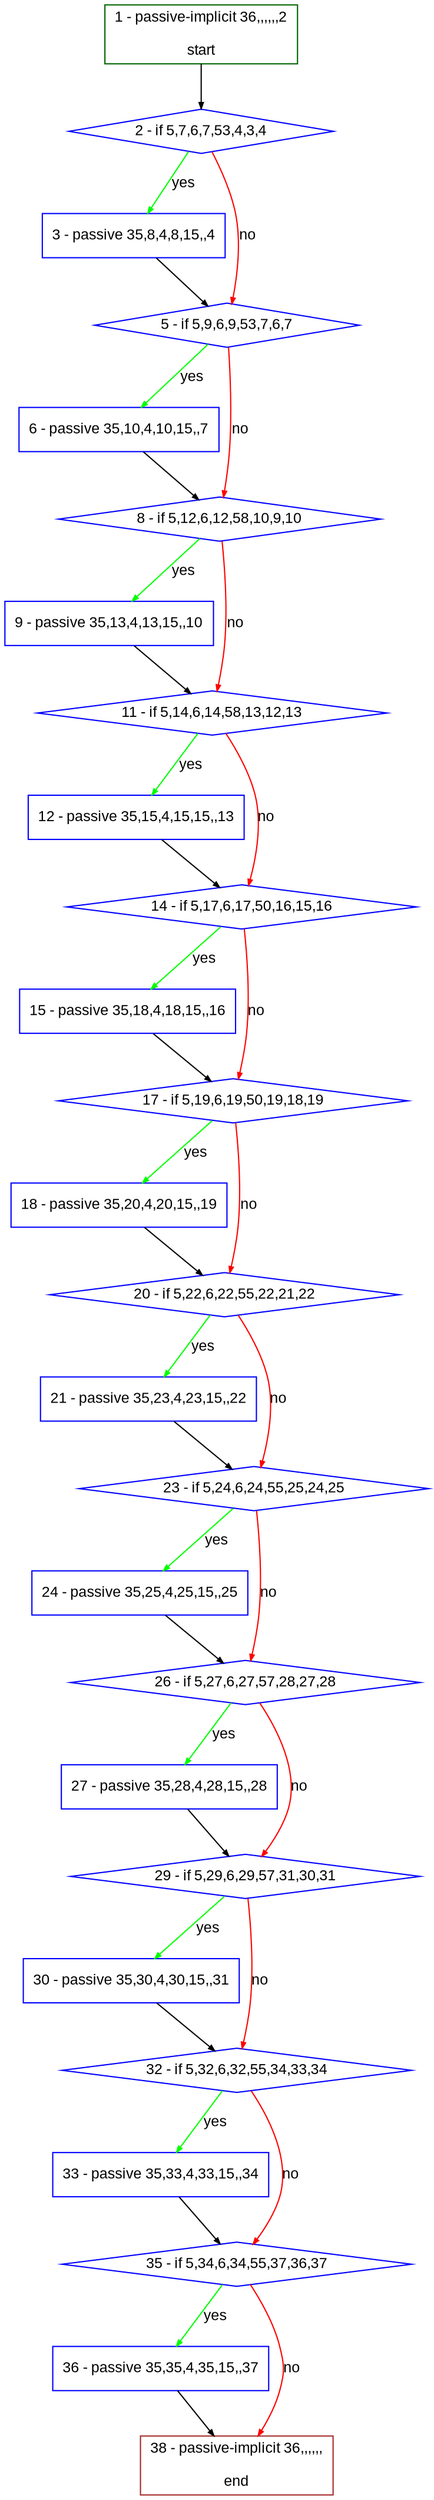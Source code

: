 digraph "" {
  graph [bgcolor="white", fillcolor="#FFFFCC", pack="true", packmode="clust", fontname="Arial", label="", fontsize="12", compound="true", style="rounded,filled"];
  node [node_initialized="no", fillcolor="white", fontname="Arial", label="", color="grey", fontsize="12", fixedsize="false", compound="true", shape="rectangle", style="filled"];
  edge [arrowtail="none", lhead="", fontcolor="black", fontname="Arial", label="", color="black", fontsize="12", arrowhead="normal", arrowsize="0.5", compound="true", ltail="", dir="forward"];
  __N1 [fillcolor="#ffffff", label="2 - if 5,7,6,7,53,4,3,4", color="#0000ff", shape="diamond", style="filled"];
  __N2 [fillcolor="#ffffff", label="1 - passive-implicit 36,,,,,,2\n\nstart", color="#006400", shape="box", style="filled"];
  __N3 [fillcolor="#ffffff", label="3 - passive 35,8,4,8,15,,4", color="#0000ff", shape="box", style="filled"];
  __N4 [fillcolor="#ffffff", label="5 - if 5,9,6,9,53,7,6,7", color="#0000ff", shape="diamond", style="filled"];
  __N5 [fillcolor="#ffffff", label="6 - passive 35,10,4,10,15,,7", color="#0000ff", shape="box", style="filled"];
  __N6 [fillcolor="#ffffff", label="8 - if 5,12,6,12,58,10,9,10", color="#0000ff", shape="diamond", style="filled"];
  __N7 [fillcolor="#ffffff", label="9 - passive 35,13,4,13,15,,10", color="#0000ff", shape="box", style="filled"];
  __N8 [fillcolor="#ffffff", label="11 - if 5,14,6,14,58,13,12,13", color="#0000ff", shape="diamond", style="filled"];
  __N9 [fillcolor="#ffffff", label="12 - passive 35,15,4,15,15,,13", color="#0000ff", shape="box", style="filled"];
  __N10 [fillcolor="#ffffff", label="14 - if 5,17,6,17,50,16,15,16", color="#0000ff", shape="diamond", style="filled"];
  __N11 [fillcolor="#ffffff", label="15 - passive 35,18,4,18,15,,16", color="#0000ff", shape="box", style="filled"];
  __N12 [fillcolor="#ffffff", label="17 - if 5,19,6,19,50,19,18,19", color="#0000ff", shape="diamond", style="filled"];
  __N13 [fillcolor="#ffffff", label="18 - passive 35,20,4,20,15,,19", color="#0000ff", shape="box", style="filled"];
  __N14 [fillcolor="#ffffff", label="20 - if 5,22,6,22,55,22,21,22", color="#0000ff", shape="diamond", style="filled"];
  __N15 [fillcolor="#ffffff", label="21 - passive 35,23,4,23,15,,22", color="#0000ff", shape="box", style="filled"];
  __N16 [fillcolor="#ffffff", label="23 - if 5,24,6,24,55,25,24,25", color="#0000ff", shape="diamond", style="filled"];
  __N17 [fillcolor="#ffffff", label="24 - passive 35,25,4,25,15,,25", color="#0000ff", shape="box", style="filled"];
  __N18 [fillcolor="#ffffff", label="26 - if 5,27,6,27,57,28,27,28", color="#0000ff", shape="diamond", style="filled"];
  __N19 [fillcolor="#ffffff", label="27 - passive 35,28,4,28,15,,28", color="#0000ff", shape="box", style="filled"];
  __N20 [fillcolor="#ffffff", label="29 - if 5,29,6,29,57,31,30,31", color="#0000ff", shape="diamond", style="filled"];
  __N21 [fillcolor="#ffffff", label="30 - passive 35,30,4,30,15,,31", color="#0000ff", shape="box", style="filled"];
  __N22 [fillcolor="#ffffff", label="32 - if 5,32,6,32,55,34,33,34", color="#0000ff", shape="diamond", style="filled"];
  __N23 [fillcolor="#ffffff", label="33 - passive 35,33,4,33,15,,34", color="#0000ff", shape="box", style="filled"];
  __N24 [fillcolor="#ffffff", label="35 - if 5,34,6,34,55,37,36,37", color="#0000ff", shape="diamond", style="filled"];
  __N25 [fillcolor="#ffffff", label="36 - passive 35,35,4,35,15,,37", color="#0000ff", shape="box", style="filled"];
  __N26 [fillcolor="#ffffff", label="38 - passive-implicit 36,,,,,,\n\nend", color="#a52a2a", shape="box", style="filled"];
  __N2 -> __N1 [arrowtail="none", color="#000000", label="", arrowhead="normal", dir="forward"];
  __N1 -> __N3 [arrowtail="none", color="#00ff00", label="yes", arrowhead="normal", dir="forward"];
  __N1 -> __N4 [arrowtail="none", color="#ff0000", label="no", arrowhead="normal", dir="forward"];
  __N3 -> __N4 [arrowtail="none", color="#000000", label="", arrowhead="normal", dir="forward"];
  __N4 -> __N5 [arrowtail="none", color="#00ff00", label="yes", arrowhead="normal", dir="forward"];
  __N4 -> __N6 [arrowtail="none", color="#ff0000", label="no", arrowhead="normal", dir="forward"];
  __N5 -> __N6 [arrowtail="none", color="#000000", label="", arrowhead="normal", dir="forward"];
  __N6 -> __N7 [arrowtail="none", color="#00ff00", label="yes", arrowhead="normal", dir="forward"];
  __N6 -> __N8 [arrowtail="none", color="#ff0000", label="no", arrowhead="normal", dir="forward"];
  __N7 -> __N8 [arrowtail="none", color="#000000", label="", arrowhead="normal", dir="forward"];
  __N8 -> __N9 [arrowtail="none", color="#00ff00", label="yes", arrowhead="normal", dir="forward"];
  __N8 -> __N10 [arrowtail="none", color="#ff0000", label="no", arrowhead="normal", dir="forward"];
  __N9 -> __N10 [arrowtail="none", color="#000000", label="", arrowhead="normal", dir="forward"];
  __N10 -> __N11 [arrowtail="none", color="#00ff00", label="yes", arrowhead="normal", dir="forward"];
  __N10 -> __N12 [arrowtail="none", color="#ff0000", label="no", arrowhead="normal", dir="forward"];
  __N11 -> __N12 [arrowtail="none", color="#000000", label="", arrowhead="normal", dir="forward"];
  __N12 -> __N13 [arrowtail="none", color="#00ff00", label="yes", arrowhead="normal", dir="forward"];
  __N12 -> __N14 [arrowtail="none", color="#ff0000", label="no", arrowhead="normal", dir="forward"];
  __N13 -> __N14 [arrowtail="none", color="#000000", label="", arrowhead="normal", dir="forward"];
  __N14 -> __N15 [arrowtail="none", color="#00ff00", label="yes", arrowhead="normal", dir="forward"];
  __N14 -> __N16 [arrowtail="none", color="#ff0000", label="no", arrowhead="normal", dir="forward"];
  __N15 -> __N16 [arrowtail="none", color="#000000", label="", arrowhead="normal", dir="forward"];
  __N16 -> __N17 [arrowtail="none", color="#00ff00", label="yes", arrowhead="normal", dir="forward"];
  __N16 -> __N18 [arrowtail="none", color="#ff0000", label="no", arrowhead="normal", dir="forward"];
  __N17 -> __N18 [arrowtail="none", color="#000000", label="", arrowhead="normal", dir="forward"];
  __N18 -> __N19 [arrowtail="none", color="#00ff00", label="yes", arrowhead="normal", dir="forward"];
  __N18 -> __N20 [arrowtail="none", color="#ff0000", label="no", arrowhead="normal", dir="forward"];
  __N19 -> __N20 [arrowtail="none", color="#000000", label="", arrowhead="normal", dir="forward"];
  __N20 -> __N21 [arrowtail="none", color="#00ff00", label="yes", arrowhead="normal", dir="forward"];
  __N20 -> __N22 [arrowtail="none", color="#ff0000", label="no", arrowhead="normal", dir="forward"];
  __N21 -> __N22 [arrowtail="none", color="#000000", label="", arrowhead="normal", dir="forward"];
  __N22 -> __N23 [arrowtail="none", color="#00ff00", label="yes", arrowhead="normal", dir="forward"];
  __N22 -> __N24 [arrowtail="none", color="#ff0000", label="no", arrowhead="normal", dir="forward"];
  __N23 -> __N24 [arrowtail="none", color="#000000", label="", arrowhead="normal", dir="forward"];
  __N24 -> __N25 [arrowtail="none", color="#00ff00", label="yes", arrowhead="normal", dir="forward"];
  __N24 -> __N26 [arrowtail="none", color="#ff0000", label="no", arrowhead="normal", dir="forward"];
  __N25 -> __N26 [arrowtail="none", color="#000000", label="", arrowhead="normal", dir="forward"];
}
